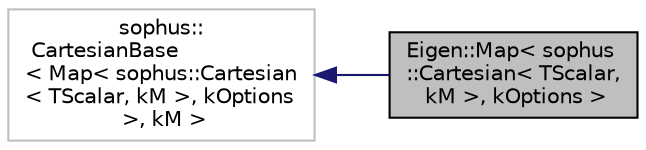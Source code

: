 digraph "Eigen::Map&lt; sophus::Cartesian&lt; TScalar, kM &gt;, kOptions &gt;"
{
 // LATEX_PDF_SIZE
  edge [fontname="Helvetica",fontsize="10",labelfontname="Helvetica",labelfontsize="10"];
  node [fontname="Helvetica",fontsize="10",shape=record];
  rankdir="LR";
  Node1 [label="Eigen::Map\< sophus\l::Cartesian\< TScalar,\l kM \>, kOptions \>",height=0.2,width=0.4,color="black", fillcolor="grey75", style="filled", fontcolor="black",tooltip="Specialization of Eigen::Map for Cartesian; derived from CartesianBase."];
  Node2 -> Node1 [dir="back",color="midnightblue",fontsize="10",style="solid",fontname="Helvetica"];
  Node2 [label="sophus::\n          CartesianBase\l\< Map\< sophus::Cartesian\l\< TScalar, kM \>, kOptions\l \>, kM \>",height=0.2,width=0.4,color="grey75", fillcolor="white", style="filled",tooltip=" "];
}
